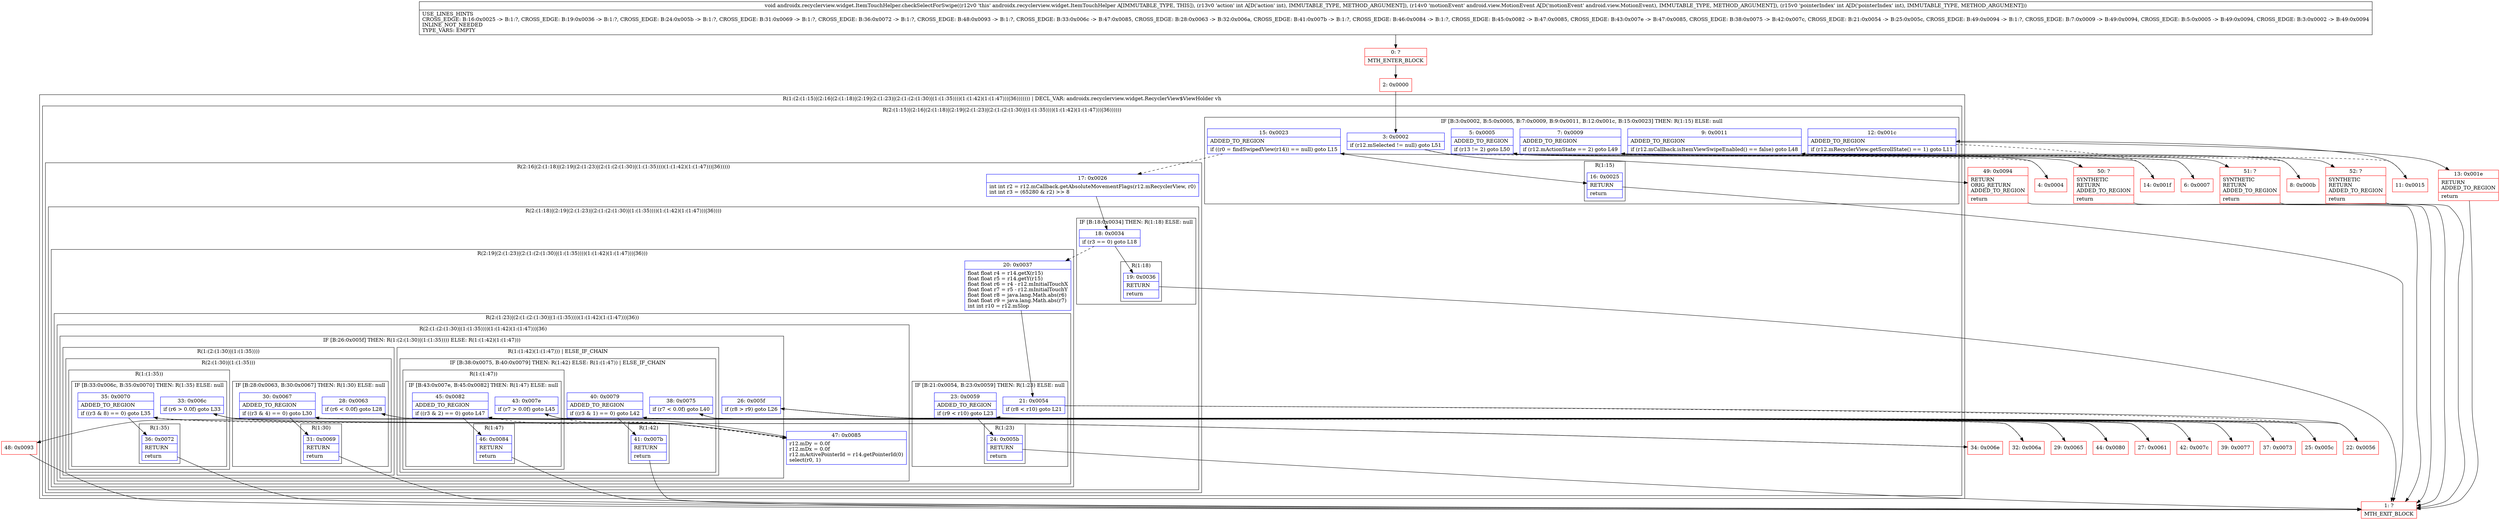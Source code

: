 digraph "CFG forandroidx.recyclerview.widget.ItemTouchHelper.checkSelectForSwipe(ILandroid\/view\/MotionEvent;I)V" {
subgraph cluster_Region_1547145720 {
label = "R(1:(2:(1:15)|(2:16|(2:(1:18)|(2:19|(2:(1:23)|(2:(1:(2:(1:30)|(1:(1:35))))(1:(1:42)(1:(1:47)))|36))))))) | DECL_VAR: androidx.recyclerview.widget.RecyclerView$ViewHolder vh\l";
node [shape=record,color=blue];
subgraph cluster_Region_551004030 {
label = "R(2:(1:15)|(2:16|(2:(1:18)|(2:19|(2:(1:23)|(2:(1:(2:(1:30)|(1:(1:35))))(1:(1:42)(1:(1:47)))|36))))))";
node [shape=record,color=blue];
subgraph cluster_IfRegion_818157585 {
label = "IF [B:3:0x0002, B:5:0x0005, B:7:0x0009, B:9:0x0011, B:12:0x001c, B:15:0x0023] THEN: R(1:15) ELSE: null";
node [shape=record,color=blue];
Node_3 [shape=record,label="{3\:\ 0x0002|if (r12.mSelected != null) goto L51\l}"];
Node_5 [shape=record,label="{5\:\ 0x0005|ADDED_TO_REGION\l|if (r13 != 2) goto L50\l}"];
Node_7 [shape=record,label="{7\:\ 0x0009|ADDED_TO_REGION\l|if (r12.mActionState == 2) goto L49\l}"];
Node_9 [shape=record,label="{9\:\ 0x0011|ADDED_TO_REGION\l|if (r12.mCallback.isItemViewSwipeEnabled() == false) goto L48\l}"];
Node_12 [shape=record,label="{12\:\ 0x001c|ADDED_TO_REGION\l|if (r12.mRecyclerView.getScrollState() == 1) goto L11\l}"];
Node_15 [shape=record,label="{15\:\ 0x0023|ADDED_TO_REGION\l|if ((r0 = findSwipedView(r14)) == null) goto L15\l}"];
subgraph cluster_Region_143506457 {
label = "R(1:15)";
node [shape=record,color=blue];
Node_16 [shape=record,label="{16\:\ 0x0025|RETURN\l|return\l}"];
}
}
subgraph cluster_Region_1203665425 {
label = "R(2:16|(2:(1:18)|(2:19|(2:(1:23)|(2:(1:(2:(1:30)|(1:(1:35))))(1:(1:42)(1:(1:47)))|36)))))";
node [shape=record,color=blue];
Node_17 [shape=record,label="{17\:\ 0x0026|int int r2 = r12.mCallback.getAbsoluteMovementFlags(r12.mRecyclerView, r0)\lint int r3 = (65280 & r2) \>\> 8\l}"];
subgraph cluster_Region_1750418593 {
label = "R(2:(1:18)|(2:19|(2:(1:23)|(2:(1:(2:(1:30)|(1:(1:35))))(1:(1:42)(1:(1:47)))|36))))";
node [shape=record,color=blue];
subgraph cluster_IfRegion_1465378959 {
label = "IF [B:18:0x0034] THEN: R(1:18) ELSE: null";
node [shape=record,color=blue];
Node_18 [shape=record,label="{18\:\ 0x0034|if (r3 == 0) goto L18\l}"];
subgraph cluster_Region_1973740162 {
label = "R(1:18)";
node [shape=record,color=blue];
Node_19 [shape=record,label="{19\:\ 0x0036|RETURN\l|return\l}"];
}
}
subgraph cluster_Region_1671108179 {
label = "R(2:19|(2:(1:23)|(2:(1:(2:(1:30)|(1:(1:35))))(1:(1:42)(1:(1:47)))|36)))";
node [shape=record,color=blue];
Node_20 [shape=record,label="{20\:\ 0x0037|float float r4 = r14.getX(r15)\lfloat float r5 = r14.getY(r15)\lfloat float r6 = r4 \- r12.mInitialTouchX\lfloat float r7 = r5 \- r12.mInitialTouchY\lfloat float r8 = java.lang.Math.abs(r6)\lfloat float r9 = java.lang.Math.abs(r7)\lint int r10 = r12.mSlop\l}"];
subgraph cluster_Region_1706059959 {
label = "R(2:(1:23)|(2:(1:(2:(1:30)|(1:(1:35))))(1:(1:42)(1:(1:47)))|36))";
node [shape=record,color=blue];
subgraph cluster_IfRegion_1741570912 {
label = "IF [B:21:0x0054, B:23:0x0059] THEN: R(1:23) ELSE: null";
node [shape=record,color=blue];
Node_21 [shape=record,label="{21\:\ 0x0054|if (r8 \< r10) goto L21\l}"];
Node_23 [shape=record,label="{23\:\ 0x0059|ADDED_TO_REGION\l|if (r9 \< r10) goto L23\l}"];
subgraph cluster_Region_3698028 {
label = "R(1:23)";
node [shape=record,color=blue];
Node_24 [shape=record,label="{24\:\ 0x005b|RETURN\l|return\l}"];
}
}
subgraph cluster_Region_1107972486 {
label = "R(2:(1:(2:(1:30)|(1:(1:35))))(1:(1:42)(1:(1:47)))|36)";
node [shape=record,color=blue];
subgraph cluster_IfRegion_56374895 {
label = "IF [B:26:0x005f] THEN: R(1:(2:(1:30)|(1:(1:35)))) ELSE: R(1:(1:42)(1:(1:47)))";
node [shape=record,color=blue];
Node_26 [shape=record,label="{26\:\ 0x005f|if (r8 \> r9) goto L26\l}"];
subgraph cluster_Region_275258295 {
label = "R(1:(2:(1:30)|(1:(1:35))))";
node [shape=record,color=blue];
subgraph cluster_Region_1996172509 {
label = "R(2:(1:30)|(1:(1:35)))";
node [shape=record,color=blue];
subgraph cluster_IfRegion_425167721 {
label = "IF [B:28:0x0063, B:30:0x0067] THEN: R(1:30) ELSE: null";
node [shape=record,color=blue];
Node_28 [shape=record,label="{28\:\ 0x0063|if (r6 \< 0.0f) goto L28\l}"];
Node_30 [shape=record,label="{30\:\ 0x0067|ADDED_TO_REGION\l|if ((r3 & 4) == 0) goto L30\l}"];
subgraph cluster_Region_896232547 {
label = "R(1:30)";
node [shape=record,color=blue];
Node_31 [shape=record,label="{31\:\ 0x0069|RETURN\l|return\l}"];
}
}
subgraph cluster_Region_637373737 {
label = "R(1:(1:35))";
node [shape=record,color=blue];
subgraph cluster_IfRegion_445896792 {
label = "IF [B:33:0x006c, B:35:0x0070] THEN: R(1:35) ELSE: null";
node [shape=record,color=blue];
Node_33 [shape=record,label="{33\:\ 0x006c|if (r6 \> 0.0f) goto L33\l}"];
Node_35 [shape=record,label="{35\:\ 0x0070|ADDED_TO_REGION\l|if ((r3 & 8) == 0) goto L35\l}"];
subgraph cluster_Region_1972936578 {
label = "R(1:35)";
node [shape=record,color=blue];
Node_36 [shape=record,label="{36\:\ 0x0072|RETURN\l|return\l}"];
}
}
}
}
}
subgraph cluster_Region_1512757288 {
label = "R(1:(1:42)(1:(1:47))) | ELSE_IF_CHAIN\l";
node [shape=record,color=blue];
subgraph cluster_IfRegion_784947177 {
label = "IF [B:38:0x0075, B:40:0x0079] THEN: R(1:42) ELSE: R(1:(1:47)) | ELSE_IF_CHAIN\l";
node [shape=record,color=blue];
Node_38 [shape=record,label="{38\:\ 0x0075|if (r7 \< 0.0f) goto L40\l}"];
Node_40 [shape=record,label="{40\:\ 0x0079|ADDED_TO_REGION\l|if ((r3 & 1) == 0) goto L42\l}"];
subgraph cluster_Region_877444986 {
label = "R(1:42)";
node [shape=record,color=blue];
Node_41 [shape=record,label="{41\:\ 0x007b|RETURN\l|return\l}"];
}
subgraph cluster_Region_2098329631 {
label = "R(1:(1:47))";
node [shape=record,color=blue];
subgraph cluster_IfRegion_1186119983 {
label = "IF [B:43:0x007e, B:45:0x0082] THEN: R(1:47) ELSE: null";
node [shape=record,color=blue];
Node_43 [shape=record,label="{43\:\ 0x007e|if (r7 \> 0.0f) goto L45\l}"];
Node_45 [shape=record,label="{45\:\ 0x0082|ADDED_TO_REGION\l|if ((r3 & 2) == 0) goto L47\l}"];
subgraph cluster_Region_1279532208 {
label = "R(1:47)";
node [shape=record,color=blue];
Node_46 [shape=record,label="{46\:\ 0x0084|RETURN\l|return\l}"];
}
}
}
}
}
}
Node_47 [shape=record,label="{47\:\ 0x0085|r12.mDy = 0.0f\lr12.mDx = 0.0f\lr12.mActivePointerId = r14.getPointerId(0)\lselect(r0, 1)\l}"];
}
}
}
}
}
}
}
Node_0 [shape=record,color=red,label="{0\:\ ?|MTH_ENTER_BLOCK\l}"];
Node_2 [shape=record,color=red,label="{2\:\ 0x0000}"];
Node_4 [shape=record,color=red,label="{4\:\ 0x0004}"];
Node_6 [shape=record,color=red,label="{6\:\ 0x0007}"];
Node_8 [shape=record,color=red,label="{8\:\ 0x000b}"];
Node_11 [shape=record,color=red,label="{11\:\ 0x0015}"];
Node_13 [shape=record,color=red,label="{13\:\ 0x001e|RETURN\lADDED_TO_REGION\l|return\l}"];
Node_1 [shape=record,color=red,label="{1\:\ ?|MTH_EXIT_BLOCK\l}"];
Node_14 [shape=record,color=red,label="{14\:\ 0x001f}"];
Node_22 [shape=record,color=red,label="{22\:\ 0x0056}"];
Node_25 [shape=record,color=red,label="{25\:\ 0x005c}"];
Node_27 [shape=record,color=red,label="{27\:\ 0x0061}"];
Node_29 [shape=record,color=red,label="{29\:\ 0x0065}"];
Node_32 [shape=record,color=red,label="{32\:\ 0x006a}"];
Node_34 [shape=record,color=red,label="{34\:\ 0x006e}"];
Node_48 [shape=record,color=red,label="{48\:\ 0x0093}"];
Node_37 [shape=record,color=red,label="{37\:\ 0x0073}"];
Node_39 [shape=record,color=red,label="{39\:\ 0x0077}"];
Node_42 [shape=record,color=red,label="{42\:\ 0x007c}"];
Node_44 [shape=record,color=red,label="{44\:\ 0x0080}"];
Node_52 [shape=record,color=red,label="{52\:\ ?|SYNTHETIC\lRETURN\lADDED_TO_REGION\l|return\l}"];
Node_51 [shape=record,color=red,label="{51\:\ ?|SYNTHETIC\lRETURN\lADDED_TO_REGION\l|return\l}"];
Node_50 [shape=record,color=red,label="{50\:\ ?|SYNTHETIC\lRETURN\lADDED_TO_REGION\l|return\l}"];
Node_49 [shape=record,color=red,label="{49\:\ 0x0094|RETURN\lORIG_RETURN\lADDED_TO_REGION\l|return\l}"];
MethodNode[shape=record,label="{void androidx.recyclerview.widget.ItemTouchHelper.checkSelectForSwipe((r12v0 'this' androidx.recyclerview.widget.ItemTouchHelper A[IMMUTABLE_TYPE, THIS]), (r13v0 'action' int A[D('action' int), IMMUTABLE_TYPE, METHOD_ARGUMENT]), (r14v0 'motionEvent' android.view.MotionEvent A[D('motionEvent' android.view.MotionEvent), IMMUTABLE_TYPE, METHOD_ARGUMENT]), (r15v0 'pointerIndex' int A[D('pointerIndex' int), IMMUTABLE_TYPE, METHOD_ARGUMENT]))  | USE_LINES_HINTS\lCROSS_EDGE: B:16:0x0025 \-\> B:1:?, CROSS_EDGE: B:19:0x0036 \-\> B:1:?, CROSS_EDGE: B:24:0x005b \-\> B:1:?, CROSS_EDGE: B:31:0x0069 \-\> B:1:?, CROSS_EDGE: B:36:0x0072 \-\> B:1:?, CROSS_EDGE: B:48:0x0093 \-\> B:1:?, CROSS_EDGE: B:33:0x006c \-\> B:47:0x0085, CROSS_EDGE: B:28:0x0063 \-\> B:32:0x006a, CROSS_EDGE: B:41:0x007b \-\> B:1:?, CROSS_EDGE: B:46:0x0084 \-\> B:1:?, CROSS_EDGE: B:45:0x0082 \-\> B:47:0x0085, CROSS_EDGE: B:43:0x007e \-\> B:47:0x0085, CROSS_EDGE: B:38:0x0075 \-\> B:42:0x007c, CROSS_EDGE: B:21:0x0054 \-\> B:25:0x005c, CROSS_EDGE: B:49:0x0094 \-\> B:1:?, CROSS_EDGE: B:7:0x0009 \-\> B:49:0x0094, CROSS_EDGE: B:5:0x0005 \-\> B:49:0x0094, CROSS_EDGE: B:3:0x0002 \-\> B:49:0x0094\lINLINE_NOT_NEEDED\lTYPE_VARS: EMPTY\l}"];
MethodNode -> Node_0;Node_3 -> Node_4[style=dashed];
Node_3 -> Node_49;
Node_5 -> Node_6[style=dashed];
Node_5 -> Node_50;
Node_7 -> Node_8[style=dashed];
Node_7 -> Node_51;
Node_9 -> Node_11[style=dashed];
Node_9 -> Node_52;
Node_12 -> Node_13;
Node_12 -> Node_14[style=dashed];
Node_15 -> Node_16;
Node_15 -> Node_17[style=dashed];
Node_16 -> Node_1;
Node_17 -> Node_18;
Node_18 -> Node_19;
Node_18 -> Node_20[style=dashed];
Node_19 -> Node_1;
Node_20 -> Node_21;
Node_21 -> Node_22;
Node_21 -> Node_25[style=dashed];
Node_23 -> Node_24;
Node_23 -> Node_25[style=dashed];
Node_24 -> Node_1;
Node_26 -> Node_27;
Node_26 -> Node_37[style=dashed];
Node_28 -> Node_29;
Node_28 -> Node_32[style=dashed];
Node_30 -> Node_31;
Node_30 -> Node_32[style=dashed];
Node_31 -> Node_1;
Node_33 -> Node_34;
Node_33 -> Node_47[style=dashed];
Node_35 -> Node_36;
Node_35 -> Node_47[style=dashed];
Node_36 -> Node_1;
Node_38 -> Node_39;
Node_38 -> Node_42[style=dashed];
Node_40 -> Node_41;
Node_40 -> Node_42[style=dashed];
Node_41 -> Node_1;
Node_43 -> Node_44;
Node_43 -> Node_47[style=dashed];
Node_45 -> Node_46;
Node_45 -> Node_47[style=dashed];
Node_46 -> Node_1;
Node_47 -> Node_48;
Node_0 -> Node_2;
Node_2 -> Node_3;
Node_4 -> Node_5;
Node_6 -> Node_7;
Node_8 -> Node_9;
Node_11 -> Node_12;
Node_13 -> Node_1;
Node_14 -> Node_15;
Node_22 -> Node_23;
Node_25 -> Node_26;
Node_27 -> Node_28;
Node_29 -> Node_30;
Node_32 -> Node_33;
Node_34 -> Node_35;
Node_48 -> Node_1;
Node_37 -> Node_38;
Node_39 -> Node_40;
Node_42 -> Node_43;
Node_44 -> Node_45;
Node_52 -> Node_1;
Node_51 -> Node_1;
Node_50 -> Node_1;
Node_49 -> Node_1;
}

